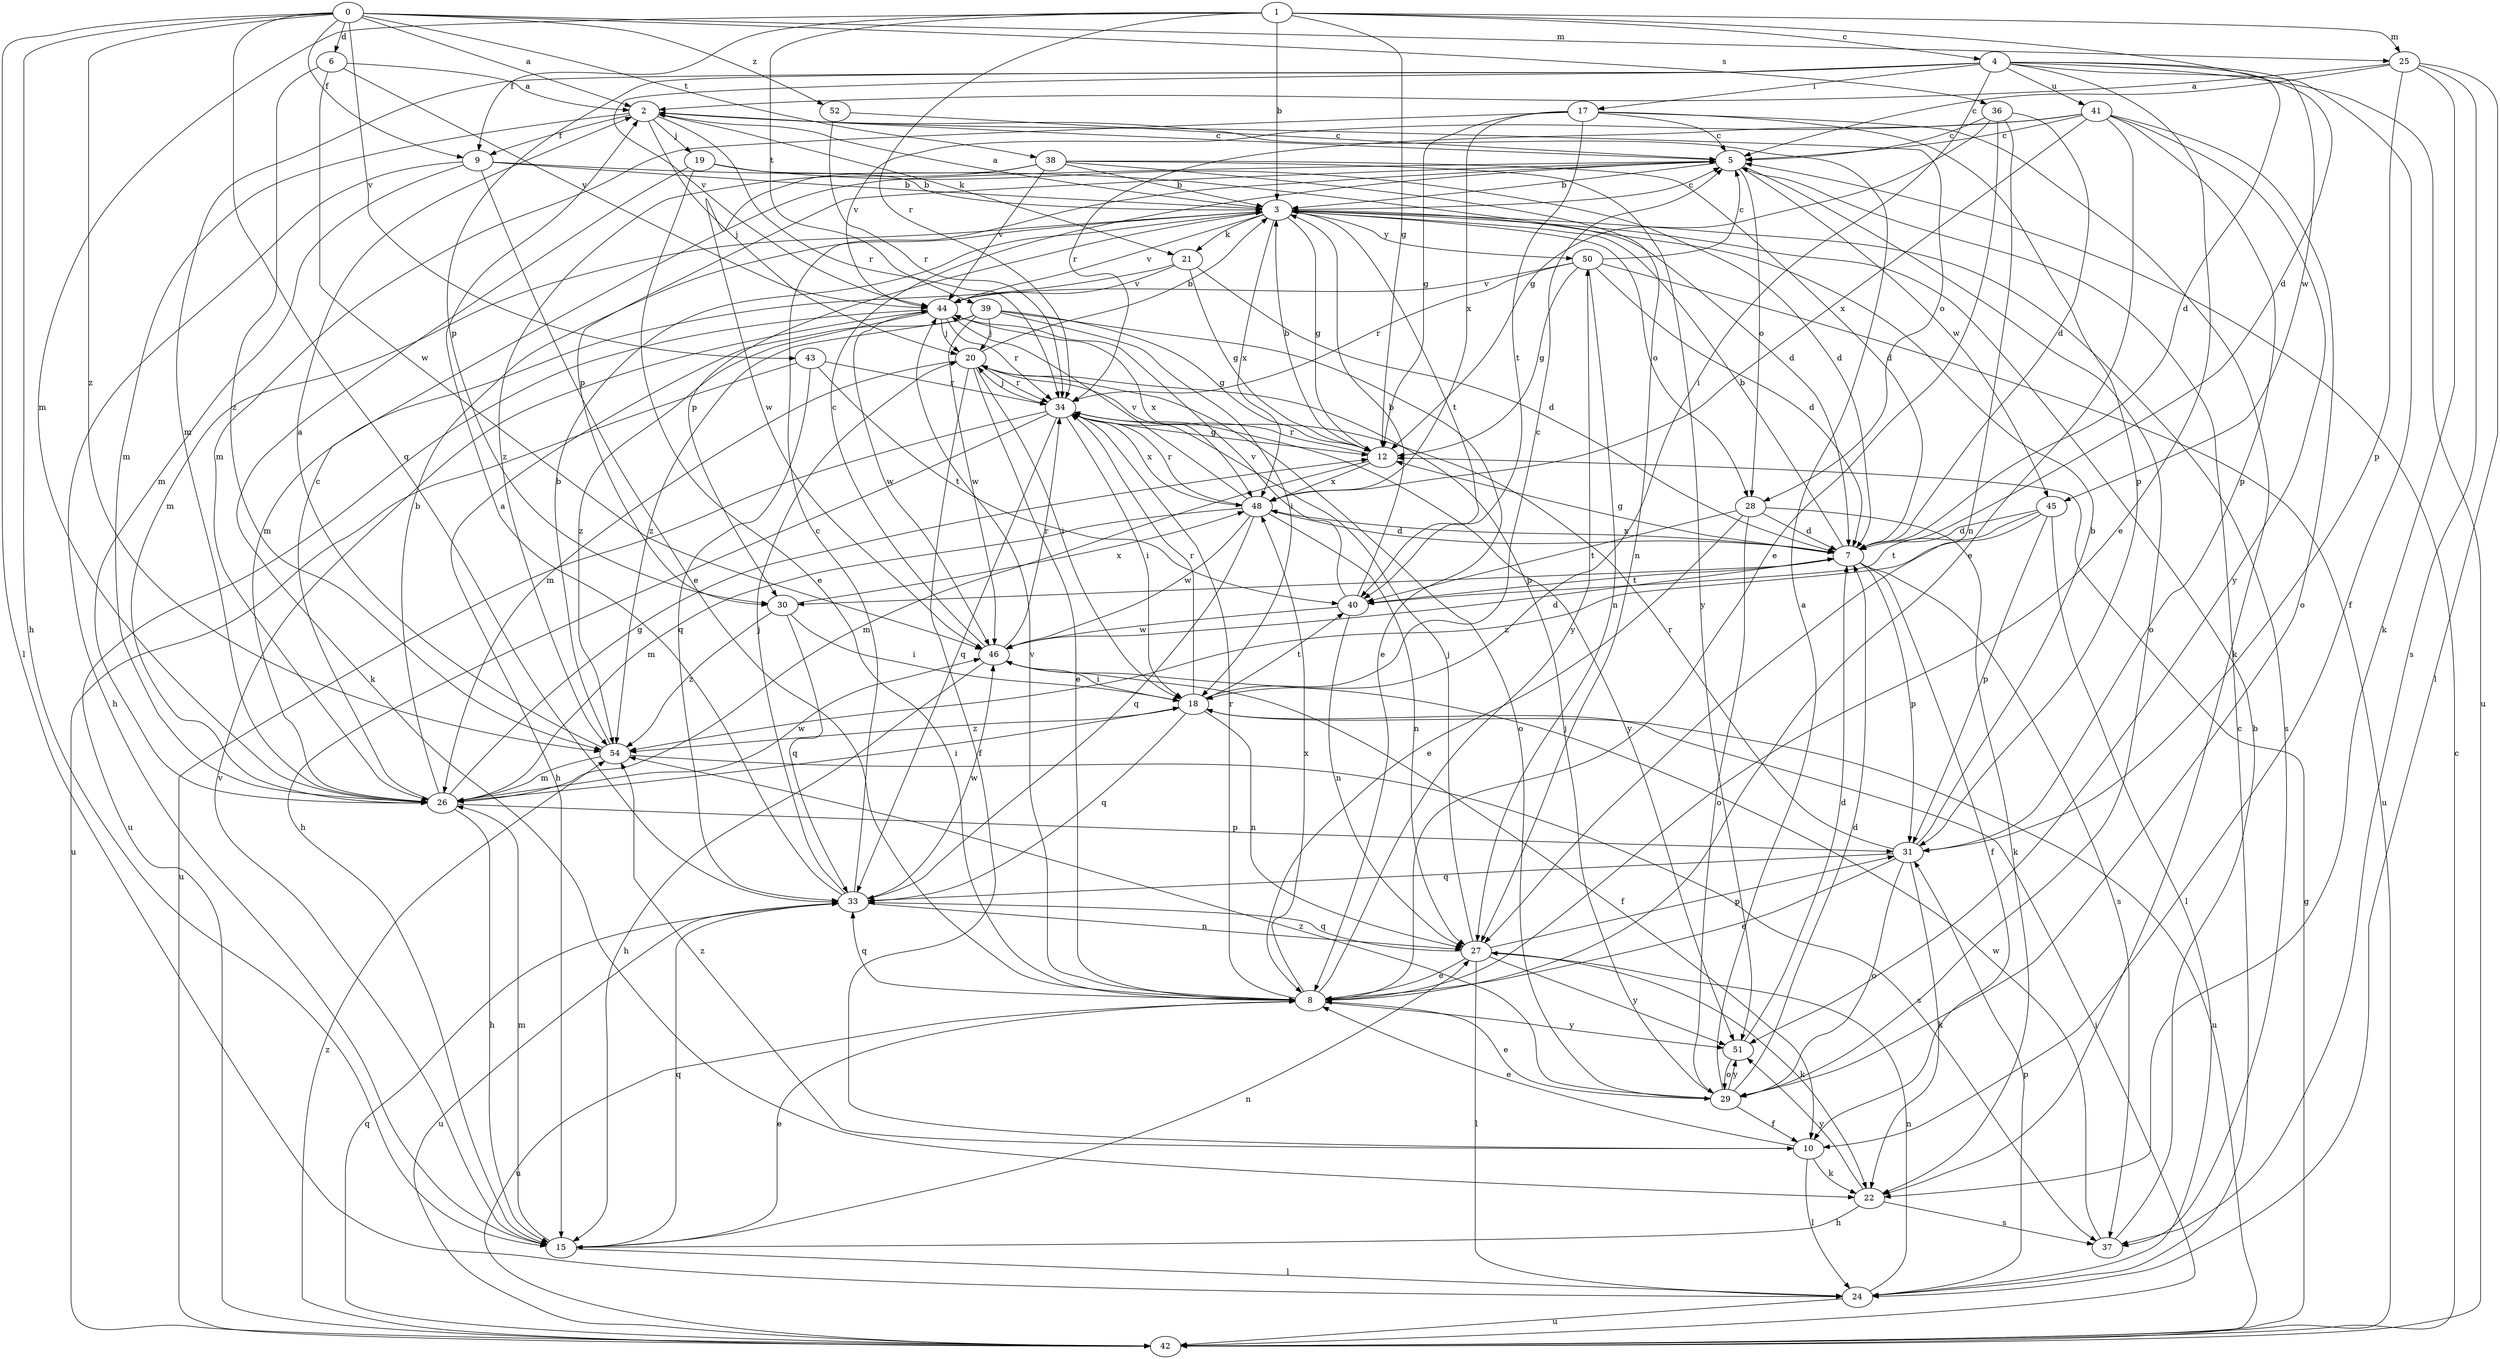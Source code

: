 strict digraph  {
0;
1;
2;
3;
4;
5;
6;
7;
8;
9;
10;
12;
15;
17;
18;
19;
20;
21;
22;
24;
25;
26;
27;
28;
29;
30;
31;
33;
34;
36;
37;
38;
39;
40;
41;
42;
43;
44;
45;
46;
48;
50;
51;
52;
54;
0 -> 2  [label=a];
0 -> 6  [label=d];
0 -> 9  [label=f];
0 -> 15  [label=h];
0 -> 24  [label=l];
0 -> 25  [label=m];
0 -> 33  [label=q];
0 -> 36  [label=s];
0 -> 38  [label=t];
0 -> 43  [label=v];
0 -> 52  [label=z];
0 -> 54  [label=z];
1 -> 3  [label=b];
1 -> 4  [label=c];
1 -> 7  [label=d];
1 -> 9  [label=f];
1 -> 12  [label=g];
1 -> 25  [label=m];
1 -> 26  [label=m];
1 -> 34  [label=r];
1 -> 39  [label=t];
2 -> 5  [label=c];
2 -> 9  [label=f];
2 -> 19  [label=j];
2 -> 20  [label=j];
2 -> 21  [label=k];
2 -> 26  [label=m];
2 -> 28  [label=o];
2 -> 34  [label=r];
3 -> 2  [label=a];
3 -> 5  [label=c];
3 -> 12  [label=g];
3 -> 21  [label=k];
3 -> 26  [label=m];
3 -> 28  [label=o];
3 -> 30  [label=p];
3 -> 37  [label=s];
3 -> 40  [label=t];
3 -> 44  [label=v];
3 -> 48  [label=x];
3 -> 50  [label=y];
4 -> 7  [label=d];
4 -> 8  [label=e];
4 -> 10  [label=f];
4 -> 17  [label=i];
4 -> 18  [label=i];
4 -> 26  [label=m];
4 -> 30  [label=p];
4 -> 41  [label=u];
4 -> 42  [label=u];
4 -> 44  [label=v];
4 -> 45  [label=w];
5 -> 3  [label=b];
5 -> 28  [label=o];
5 -> 29  [label=o];
5 -> 30  [label=p];
5 -> 45  [label=w];
6 -> 2  [label=a];
6 -> 44  [label=v];
6 -> 46  [label=w];
6 -> 54  [label=z];
7 -> 3  [label=b];
7 -> 10  [label=f];
7 -> 12  [label=g];
7 -> 30  [label=p];
7 -> 31  [label=p];
7 -> 37  [label=s];
7 -> 40  [label=t];
7 -> 48  [label=x];
8 -> 33  [label=q];
8 -> 34  [label=r];
8 -> 42  [label=u];
8 -> 44  [label=v];
8 -> 48  [label=x];
8 -> 50  [label=y];
8 -> 51  [label=y];
9 -> 3  [label=b];
9 -> 7  [label=d];
9 -> 8  [label=e];
9 -> 15  [label=h];
9 -> 26  [label=m];
10 -> 8  [label=e];
10 -> 22  [label=k];
10 -> 24  [label=l];
10 -> 54  [label=z];
12 -> 3  [label=b];
12 -> 26  [label=m];
12 -> 34  [label=r];
12 -> 48  [label=x];
15 -> 8  [label=e];
15 -> 24  [label=l];
15 -> 26  [label=m];
15 -> 27  [label=n];
15 -> 33  [label=q];
15 -> 44  [label=v];
17 -> 5  [label=c];
17 -> 12  [label=g];
17 -> 22  [label=k];
17 -> 26  [label=m];
17 -> 31  [label=p];
17 -> 40  [label=t];
17 -> 48  [label=x];
18 -> 5  [label=c];
18 -> 27  [label=n];
18 -> 33  [label=q];
18 -> 34  [label=r];
18 -> 40  [label=t];
18 -> 42  [label=u];
18 -> 54  [label=z];
19 -> 3  [label=b];
19 -> 7  [label=d];
19 -> 8  [label=e];
19 -> 22  [label=k];
20 -> 3  [label=b];
20 -> 8  [label=e];
20 -> 10  [label=f];
20 -> 18  [label=i];
20 -> 26  [label=m];
20 -> 29  [label=o];
20 -> 34  [label=r];
21 -> 7  [label=d];
21 -> 12  [label=g];
21 -> 26  [label=m];
21 -> 44  [label=v];
22 -> 15  [label=h];
22 -> 37  [label=s];
22 -> 51  [label=y];
24 -> 5  [label=c];
24 -> 27  [label=n];
24 -> 31  [label=p];
24 -> 42  [label=u];
25 -> 2  [label=a];
25 -> 5  [label=c];
25 -> 22  [label=k];
25 -> 24  [label=l];
25 -> 31  [label=p];
25 -> 37  [label=s];
26 -> 3  [label=b];
26 -> 5  [label=c];
26 -> 12  [label=g];
26 -> 15  [label=h];
26 -> 18  [label=i];
26 -> 31  [label=p];
26 -> 46  [label=w];
27 -> 8  [label=e];
27 -> 20  [label=j];
27 -> 22  [label=k];
27 -> 24  [label=l];
27 -> 31  [label=p];
27 -> 33  [label=q];
27 -> 51  [label=y];
28 -> 7  [label=d];
28 -> 8  [label=e];
28 -> 22  [label=k];
28 -> 29  [label=o];
28 -> 40  [label=t];
29 -> 2  [label=a];
29 -> 7  [label=d];
29 -> 8  [label=e];
29 -> 10  [label=f];
29 -> 20  [label=j];
29 -> 51  [label=y];
29 -> 54  [label=z];
30 -> 18  [label=i];
30 -> 33  [label=q];
30 -> 48  [label=x];
30 -> 54  [label=z];
31 -> 3  [label=b];
31 -> 8  [label=e];
31 -> 22  [label=k];
31 -> 29  [label=o];
31 -> 33  [label=q];
31 -> 34  [label=r];
33 -> 2  [label=a];
33 -> 5  [label=c];
33 -> 20  [label=j];
33 -> 27  [label=n];
33 -> 42  [label=u];
33 -> 46  [label=w];
34 -> 12  [label=g];
34 -> 15  [label=h];
34 -> 18  [label=i];
34 -> 20  [label=j];
34 -> 33  [label=q];
34 -> 42  [label=u];
34 -> 48  [label=x];
34 -> 51  [label=y];
36 -> 5  [label=c];
36 -> 7  [label=d];
36 -> 8  [label=e];
36 -> 12  [label=g];
36 -> 27  [label=n];
37 -> 3  [label=b];
37 -> 46  [label=w];
38 -> 3  [label=b];
38 -> 7  [label=d];
38 -> 27  [label=n];
38 -> 44  [label=v];
38 -> 46  [label=w];
38 -> 51  [label=y];
38 -> 54  [label=z];
39 -> 8  [label=e];
39 -> 12  [label=g];
39 -> 15  [label=h];
39 -> 18  [label=i];
39 -> 20  [label=j];
39 -> 46  [label=w];
39 -> 54  [label=z];
40 -> 3  [label=b];
40 -> 27  [label=n];
40 -> 44  [label=v];
40 -> 46  [label=w];
41 -> 5  [label=c];
41 -> 8  [label=e];
41 -> 29  [label=o];
41 -> 31  [label=p];
41 -> 34  [label=r];
41 -> 44  [label=v];
41 -> 48  [label=x];
41 -> 51  [label=y];
42 -> 5  [label=c];
42 -> 12  [label=g];
42 -> 18  [label=i];
42 -> 33  [label=q];
42 -> 54  [label=z];
43 -> 33  [label=q];
43 -> 34  [label=r];
43 -> 40  [label=t];
43 -> 42  [label=u];
44 -> 20  [label=j];
44 -> 34  [label=r];
44 -> 42  [label=u];
44 -> 46  [label=w];
44 -> 48  [label=x];
44 -> 54  [label=z];
45 -> 7  [label=d];
45 -> 24  [label=l];
45 -> 31  [label=p];
45 -> 40  [label=t];
45 -> 54  [label=z];
46 -> 5  [label=c];
46 -> 7  [label=d];
46 -> 10  [label=f];
46 -> 15  [label=h];
46 -> 18  [label=i];
46 -> 34  [label=r];
48 -> 7  [label=d];
48 -> 26  [label=m];
48 -> 27  [label=n];
48 -> 33  [label=q];
48 -> 34  [label=r];
48 -> 44  [label=v];
48 -> 46  [label=w];
50 -> 5  [label=c];
50 -> 7  [label=d];
50 -> 12  [label=g];
50 -> 27  [label=n];
50 -> 34  [label=r];
50 -> 42  [label=u];
50 -> 44  [label=v];
51 -> 7  [label=d];
51 -> 29  [label=o];
52 -> 5  [label=c];
52 -> 34  [label=r];
54 -> 2  [label=a];
54 -> 3  [label=b];
54 -> 26  [label=m];
54 -> 37  [label=s];
}
